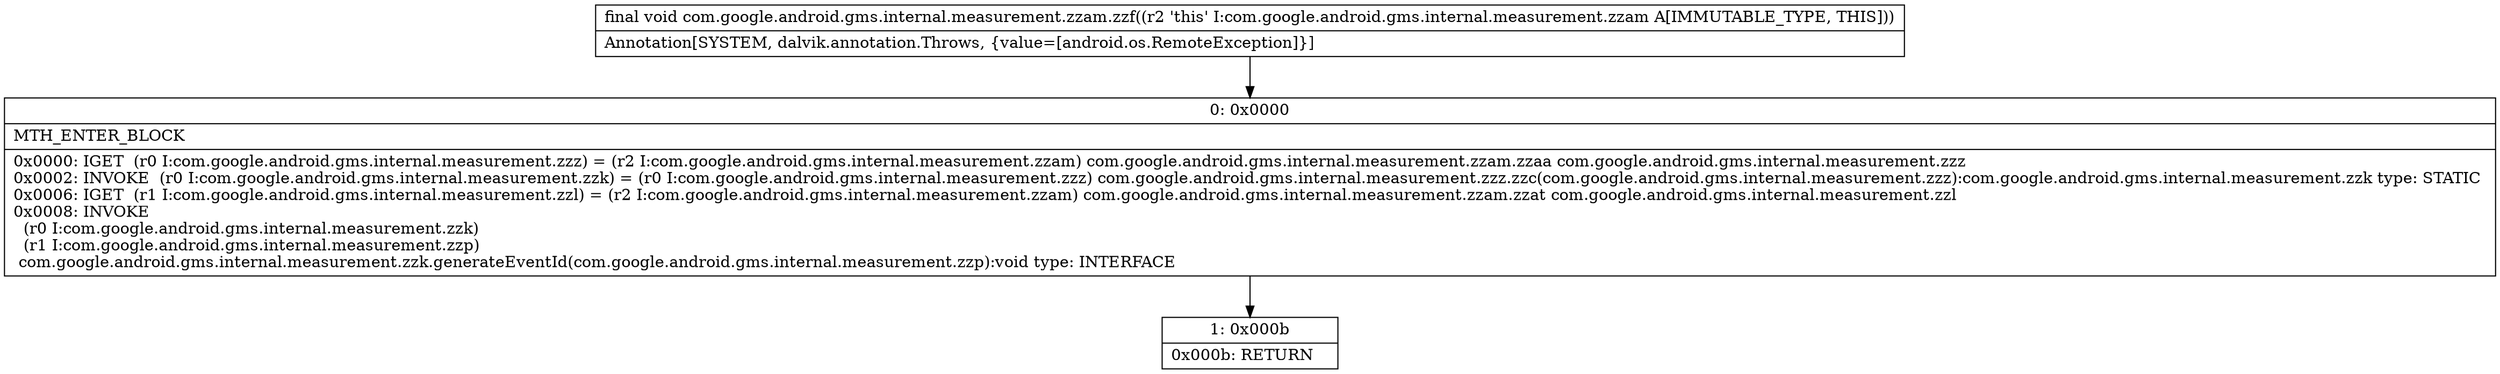 digraph "CFG forcom.google.android.gms.internal.measurement.zzam.zzf()V" {
Node_0 [shape=record,label="{0\:\ 0x0000|MTH_ENTER_BLOCK\l|0x0000: IGET  (r0 I:com.google.android.gms.internal.measurement.zzz) = (r2 I:com.google.android.gms.internal.measurement.zzam) com.google.android.gms.internal.measurement.zzam.zzaa com.google.android.gms.internal.measurement.zzz \l0x0002: INVOKE  (r0 I:com.google.android.gms.internal.measurement.zzk) = (r0 I:com.google.android.gms.internal.measurement.zzz) com.google.android.gms.internal.measurement.zzz.zzc(com.google.android.gms.internal.measurement.zzz):com.google.android.gms.internal.measurement.zzk type: STATIC \l0x0006: IGET  (r1 I:com.google.android.gms.internal.measurement.zzl) = (r2 I:com.google.android.gms.internal.measurement.zzam) com.google.android.gms.internal.measurement.zzam.zzat com.google.android.gms.internal.measurement.zzl \l0x0008: INVOKE  \l  (r0 I:com.google.android.gms.internal.measurement.zzk)\l  (r1 I:com.google.android.gms.internal.measurement.zzp)\l com.google.android.gms.internal.measurement.zzk.generateEventId(com.google.android.gms.internal.measurement.zzp):void type: INTERFACE \l}"];
Node_1 [shape=record,label="{1\:\ 0x000b|0x000b: RETURN   \l}"];
MethodNode[shape=record,label="{final void com.google.android.gms.internal.measurement.zzam.zzf((r2 'this' I:com.google.android.gms.internal.measurement.zzam A[IMMUTABLE_TYPE, THIS]))  | Annotation[SYSTEM, dalvik.annotation.Throws, \{value=[android.os.RemoteException]\}]\l}"];
MethodNode -> Node_0;
Node_0 -> Node_1;
}

